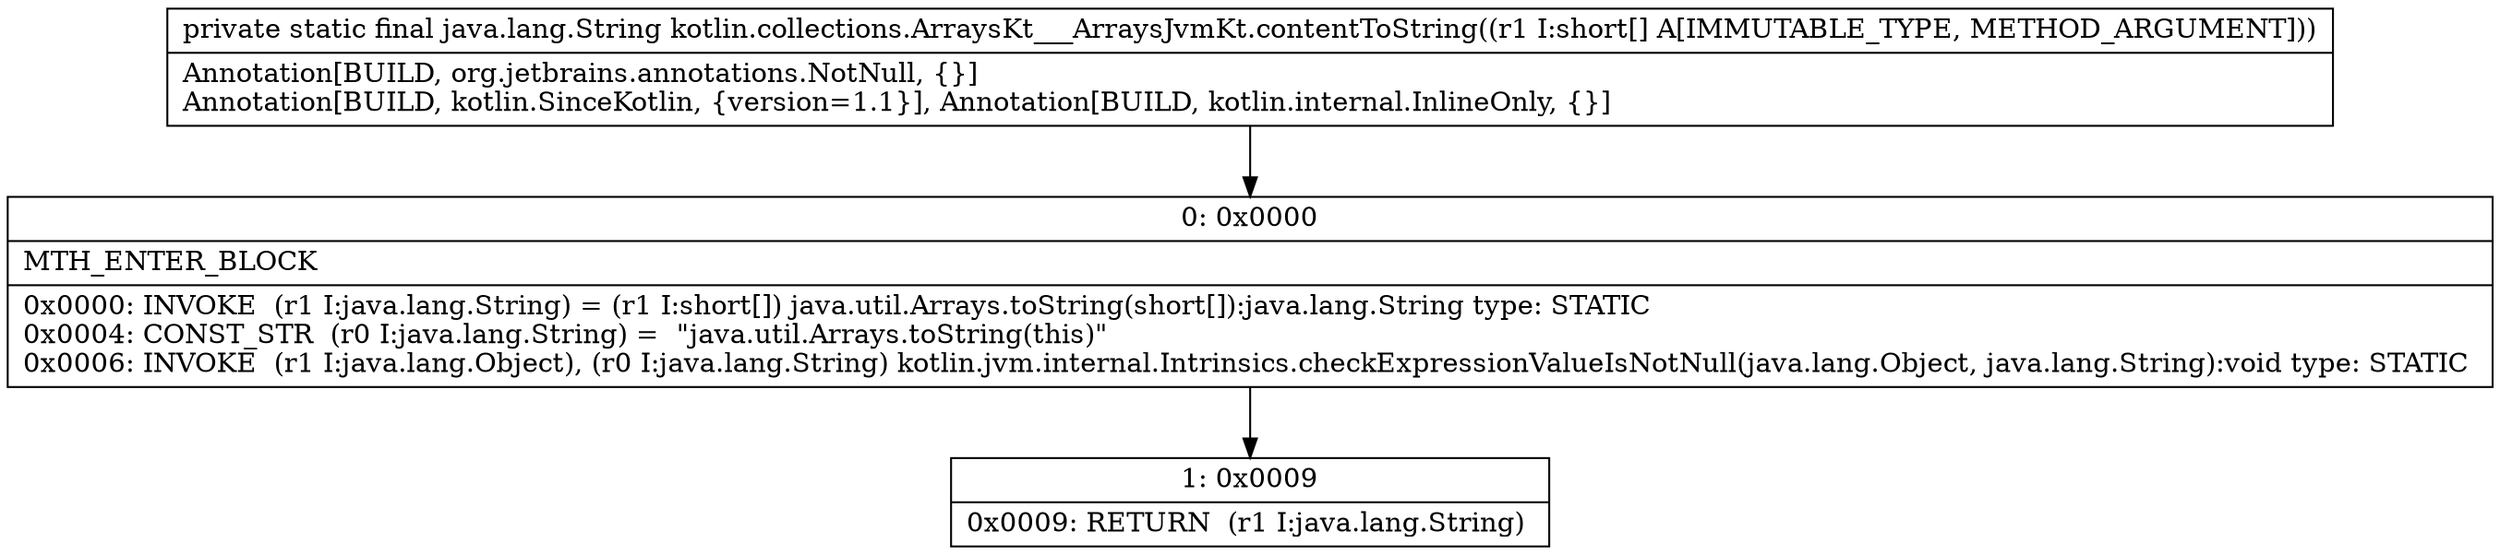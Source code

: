 digraph "CFG forkotlin.collections.ArraysKt___ArraysJvmKt.contentToString([S)Ljava\/lang\/String;" {
Node_0 [shape=record,label="{0\:\ 0x0000|MTH_ENTER_BLOCK\l|0x0000: INVOKE  (r1 I:java.lang.String) = (r1 I:short[]) java.util.Arrays.toString(short[]):java.lang.String type: STATIC \l0x0004: CONST_STR  (r0 I:java.lang.String) =  \"java.util.Arrays.toString(this)\" \l0x0006: INVOKE  (r1 I:java.lang.Object), (r0 I:java.lang.String) kotlin.jvm.internal.Intrinsics.checkExpressionValueIsNotNull(java.lang.Object, java.lang.String):void type: STATIC \l}"];
Node_1 [shape=record,label="{1\:\ 0x0009|0x0009: RETURN  (r1 I:java.lang.String) \l}"];
MethodNode[shape=record,label="{private static final java.lang.String kotlin.collections.ArraysKt___ArraysJvmKt.contentToString((r1 I:short[] A[IMMUTABLE_TYPE, METHOD_ARGUMENT]))  | Annotation[BUILD, org.jetbrains.annotations.NotNull, \{\}]\lAnnotation[BUILD, kotlin.SinceKotlin, \{version=1.1\}], Annotation[BUILD, kotlin.internal.InlineOnly, \{\}]\l}"];
MethodNode -> Node_0;
Node_0 -> Node_1;
}

